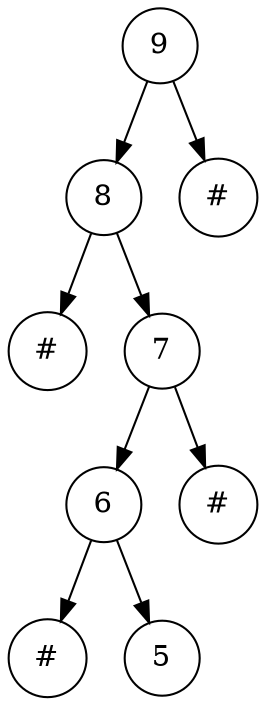 digraph G {
7154192 [shape=circle, label="9"];
7154192->39927024;
39927104 [shape=circle, label="#"];
7154192->39927104;
39927024 [shape=circle, label="8"];
39927184 [shape=circle, label="#"];
39927024->39927184;
39927024->39927264;
39927264 [shape=circle, label="7"];
39927264->39927664;
7176160 [shape=circle, label="#"];
39927264->7176160;
39927664 [shape=circle, label="6"];
7177120 [shape=circle, label="#"];
39927664->7177120;
39927664->7178000;
7178000 [shape=circle, label="5"];
}
